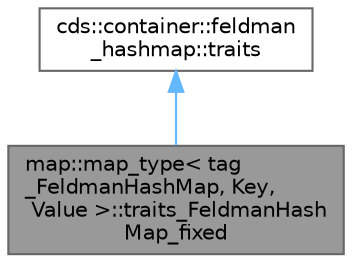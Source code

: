 digraph "map::map_type&lt; tag_FeldmanHashMap, Key, Value &gt;::traits_FeldmanHashMap_fixed"
{
 // LATEX_PDF_SIZE
  bgcolor="transparent";
  edge [fontname=Helvetica,fontsize=10,labelfontname=Helvetica,labelfontsize=10];
  node [fontname=Helvetica,fontsize=10,shape=box,height=0.2,width=0.4];
  Node1 [id="Node000001",label="map::map_type\< tag\l_FeldmanHashMap, Key,\l Value \>::traits_FeldmanHash\lMap_fixed",height=0.2,width=0.4,color="gray40", fillcolor="grey60", style="filled", fontcolor="black",tooltip=" "];
  Node2 -> Node1 [id="edge1_Node000001_Node000002",dir="back",color="steelblue1",style="solid",tooltip=" "];
  Node2 [id="Node000002",label="cds::container::feldman\l_hashmap::traits",height=0.2,width=0.4,color="gray40", fillcolor="white", style="filled",URL="$structcds_1_1container_1_1feldman__hashmap_1_1traits.html",tooltip="FeldmanHashMap traits"];
}
